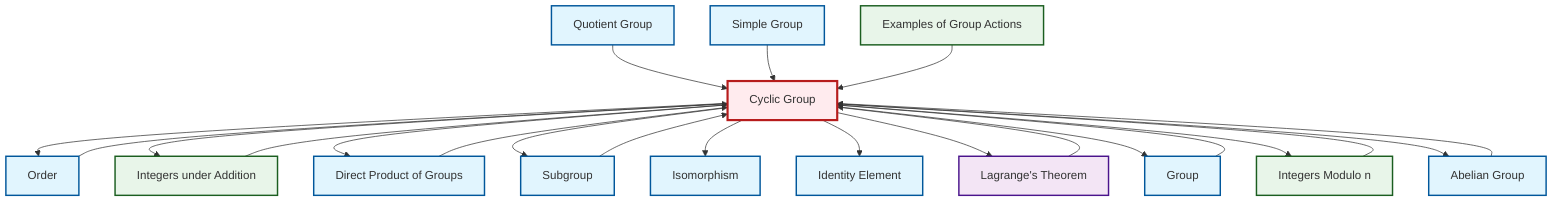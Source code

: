 graph TD
    classDef definition fill:#e1f5fe,stroke:#01579b,stroke-width:2px
    classDef theorem fill:#f3e5f5,stroke:#4a148c,stroke-width:2px
    classDef axiom fill:#fff3e0,stroke:#e65100,stroke-width:2px
    classDef example fill:#e8f5e9,stroke:#1b5e20,stroke-width:2px
    classDef current fill:#ffebee,stroke:#b71c1c,stroke-width:3px
    def-quotient-group["Quotient Group"]:::definition
    def-order["Order"]:::definition
    def-direct-product["Direct Product of Groups"]:::definition
    ex-integers-addition["Integers under Addition"]:::example
    ex-quotient-integers-mod-n["Integers Modulo n"]:::example
    thm-lagrange["Lagrange's Theorem"]:::theorem
    ex-group-action-examples["Examples of Group Actions"]:::example
    def-cyclic-group["Cyclic Group"]:::definition
    def-simple-group["Simple Group"]:::definition
    def-isomorphism["Isomorphism"]:::definition
    def-group["Group"]:::definition
    def-abelian-group["Abelian Group"]:::definition
    def-identity-element["Identity Element"]:::definition
    def-subgroup["Subgroup"]:::definition
    def-group --> def-cyclic-group
    def-cyclic-group --> def-order
    def-cyclic-group --> ex-integers-addition
    def-quotient-group --> def-cyclic-group
    def-cyclic-group --> def-direct-product
    def-cyclic-group --> def-subgroup
    def-cyclic-group --> def-isomorphism
    thm-lagrange --> def-cyclic-group
    def-simple-group --> def-cyclic-group
    def-cyclic-group --> def-identity-element
    def-abelian-group --> def-cyclic-group
    def-cyclic-group --> thm-lagrange
    ex-group-action-examples --> def-cyclic-group
    ex-integers-addition --> def-cyclic-group
    def-direct-product --> def-cyclic-group
    ex-quotient-integers-mod-n --> def-cyclic-group
    def-order --> def-cyclic-group
    def-cyclic-group --> def-group
    def-cyclic-group --> ex-quotient-integers-mod-n
    def-subgroup --> def-cyclic-group
    def-cyclic-group --> def-abelian-group
    class def-cyclic-group current